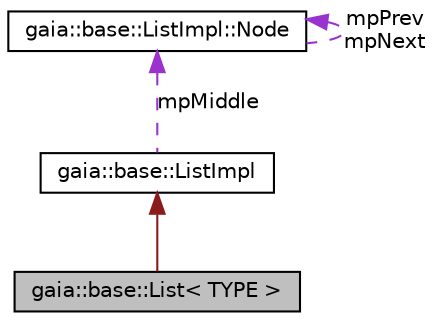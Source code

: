 digraph G
{
  edge [fontname="Helvetica",fontsize="10",labelfontname="Helvetica",labelfontsize="10"];
  node [fontname="Helvetica",fontsize="10",shape=record];
  Node1 [label="gaia::base::List\< TYPE \>",height=0.2,width=0.4,color="black", fillcolor="grey75", style="filled" fontcolor="black"];
  Node2 -> Node1 [dir=back,color="firebrick4",fontsize="10",style="solid",fontname="Helvetica"];
  Node2 [label="gaia::base::ListImpl",height=0.2,width=0.4,color="black", fillcolor="white", style="filled",URL="$d8/d95/classgaia_1_1base_1_1_list_impl.html",tooltip="Implements list data structure."];
  Node3 -> Node2 [dir=back,color="darkorchid3",fontsize="10",style="dashed",label="mpMiddle",fontname="Helvetica"];
  Node3 [label="gaia::base::ListImpl::Node",height=0.2,width=0.4,color="black", fillcolor="white", style="filled",URL="$df/d10/classgaia_1_1base_1_1_list_impl_1_1_node.html",tooltip="A node structure that will be gathered into a list."];
  Node3 -> Node3 [dir=back,color="darkorchid3",fontsize="10",style="dashed",label="mpPrev\nmpNext",fontname="Helvetica"];
}
